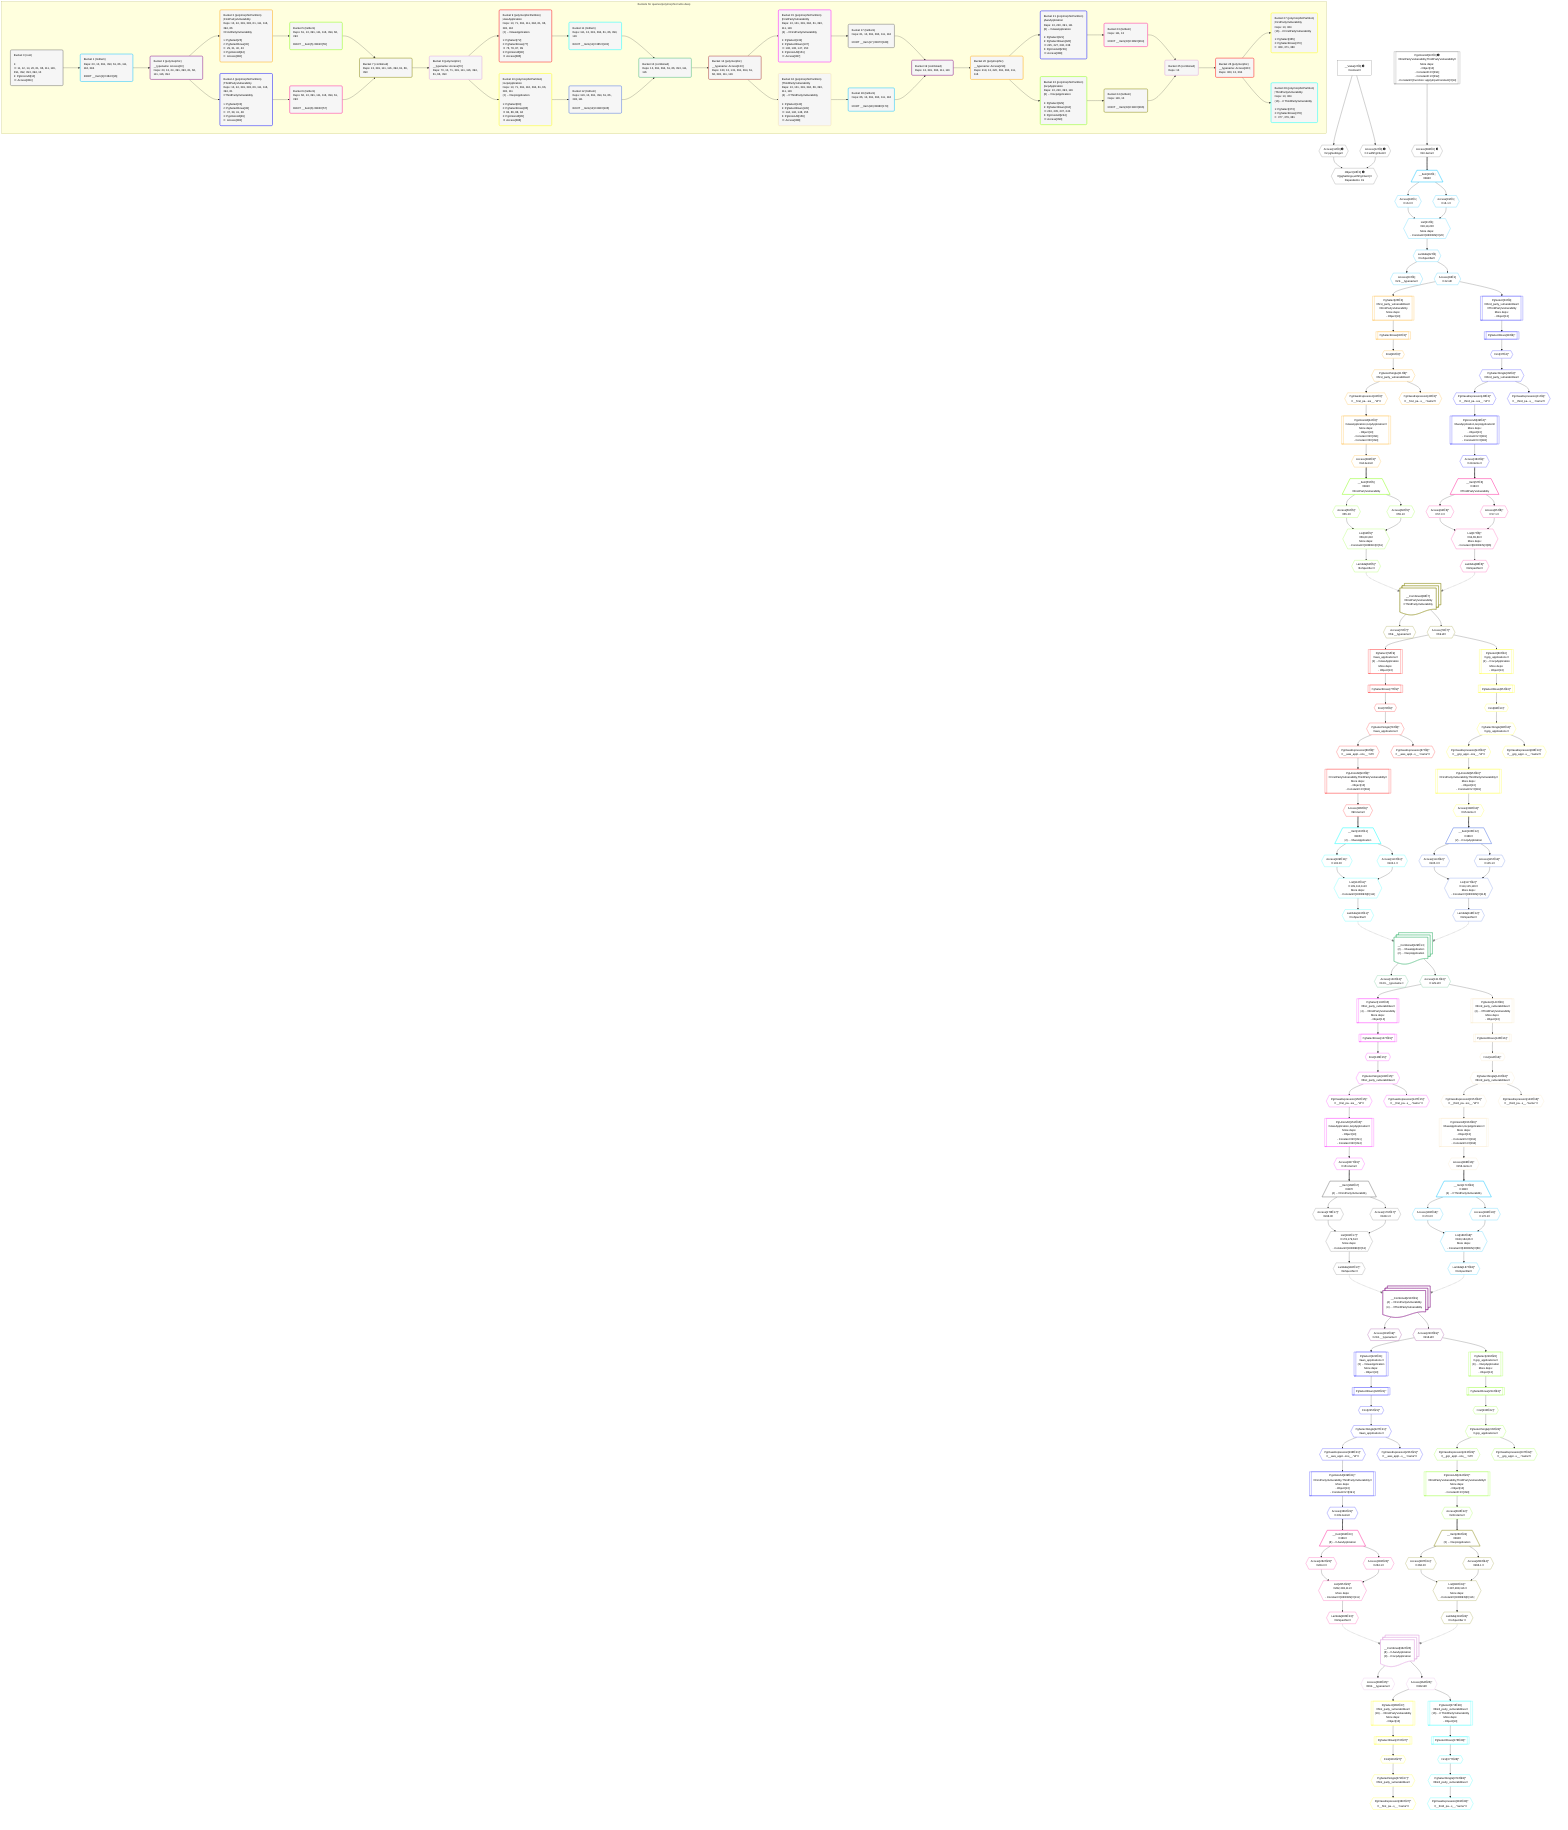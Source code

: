 %%{init: {'themeVariables': { 'fontSize': '12px'}}}%%
graph TD
    classDef path fill:#eee,stroke:#000,color:#000
    classDef plan fill:#fff,stroke-width:1px,color:#000
    classDef itemplan fill:#fff,stroke-width:2px,color:#000
    classDef unbatchedplan fill:#dff,stroke-width:1px,color:#000
    classDef sideeffectplan fill:#fcc,stroke-width:2px,color:#000
    classDef bucket fill:#f6f6f6,color:#000,stroke-width:2px,text-align:left

    subgraph "Buckets for queries/polymorphic/vulns.deep"
    Bucket0("Bucket 0 (root)<br /><br />1: <br />ᐳ: 11, 12, 14, 20, 61, 66, 111, 116, 391, 392, 393, 394, 13<br />2: PgUnionAll[10]<br />ᐳ: Access[384]"):::bucket
    Bucket1("Bucket 1 (listItem)<br />Deps: 20, 13, 391, 393, 61, 66, 111, 116, 394<br /><br />ROOT __Item{1}ᐸ384ᐳ[16]"):::bucket
    Bucket2("Bucket 2 (polymorphic)<br />__typename: Access[23]<br />Deps: 23, 13, 24, 391, 393, 61, 66, 111, 116, 394"):::bucket
    Bucket3("Bucket 3 (polymorphicPartition)<br />|FirstPartyVulnerability<br />Deps: 13, 24, 391, 393, 61, 111, 116, 394, 66<br />ᐳFirstPartyVulnerability<br /><br />1: PgSelect[25]<br />2: PgSelectRows[30]<br />ᐳ: 29, 31, 40, 43<br />3: PgUnionAll[44]<br />ᐳ: Access[382]"):::bucket
    Bucket4("Bucket 4 (polymorphicPartition)<br />|ThirdPartyVulnerability<br />Deps: 13, 24, 391, 393, 66, 111, 116, 394, 61<br />ᐳThirdPartyVulnerability<br /><br />1: PgSelect[33]<br />2: PgSelectRows[38]<br />ᐳ: 37, 39, 41, 48<br />3: PgUnionAll[49]<br />ᐳ: Access[383]"):::bucket
    Bucket5("Bucket 5 (listItem)<br />Deps: 61, 13, 391, 111, 116, 394, 66, 393<br /><br />ROOT __Item{5}ᐸ382ᐳ[55]"):::bucket
    Bucket6("Bucket 6 (listItem)<br />Deps: 66, 13, 391, 111, 116, 394, 61, 393<br /><br />ROOT __Item{6}ᐸ383ᐳ[57]"):::bucket
    Bucket7("Bucket 7 (combined)<br />Deps: 13, 391, 111, 116, 394, 61, 66, 393"):::bucket
    Bucket8("Bucket 8 (polymorphic)<br />__typename: Access[70]<br />Deps: 70, 13, 71, 391, 111, 116, 394, 61, 66, 393"):::bucket
    Bucket9("Bucket 9 (polymorphicPartition)<br />|AwsApplication<br />Deps: 13, 71, 391, 111, 394, 61, 66, 393, 116<br />(2) ...ᐳAwsApplication<br /><br />1: PgSelect[72]<br />2: PgSelectRows[77]<br />ᐳ: 76, 78, 87, 89<br />3: PgUnionAll[90]<br />ᐳ: Access[385]"):::bucket
    Bucket10("Bucket 10 (polymorphicPartition)<br />|GcpApplication<br />Deps: 13, 71, 391, 116, 394, 61, 66, 393, 111<br />(2) ...ᐳGcpApplication<br /><br />1: PgSelect[80]<br />2: PgSelectRows[85]<br />ᐳ: 84, 86, 88, 94<br />3: PgUnionAll[95]<br />ᐳ: Access[386]"):::bucket
    Bucket11("Bucket 11 (listItem)<br />Deps: 111, 13, 391, 394, 61, 66, 393, 116<br /><br />ROOT __Item{11}ᐸ385ᐳ[103]"):::bucket
    Bucket12("Bucket 12 (listItem)<br />Deps: 116, 13, 391, 394, 61, 66, 393, 111<br /><br />ROOT __Item{12}ᐸ386ᐳ[105]"):::bucket
    Bucket13("Bucket 13 (combined)<br />Deps: 13, 391, 394, 61, 66, 393, 111, 116"):::bucket
    Bucket14("Bucket 14 (polymorphic)<br />__typename: Access[130]<br />Deps: 130, 13, 131, 391, 394, 61, 66, 393, 111, 116"):::bucket
    Bucket15("Bucket 15 (polymorphicPartition)<br />|FirstPartyVulnerability<br />Deps: 13, 131, 391, 394, 61, 393, 111, 116<br />(4) ...ᐳFirstPartyVulnerability<br /><br />1: PgSelect[132]<br />2: PgSelectRows[137]<br />ᐳ: 136, 138, 147, 150<br />3: PgUnionAll[151]<br />ᐳ: Access[387]"):::bucket
    Bucket16("Bucket 16 (polymorphicPartition)<br />|ThirdPartyVulnerability<br />Deps: 13, 131, 391, 394, 66, 393, 111, 116<br />(4) ...ᐳThirdPartyVulnerability<br /><br />1: PgSelect[140]<br />2: PgSelectRows[145]<br />ᐳ: 144, 146, 148, 155<br />3: PgUnionAll[156]<br />ᐳ: Access[388]"):::bucket
    Bucket17("Bucket 17 (listItem)<br />Deps: 61, 13, 391, 393, 111, 116<br /><br />ROOT __Item{17}ᐸ387ᐳ[168]"):::bucket
    Bucket18("Bucket 18 (listItem)<br />Deps: 66, 13, 391, 393, 111, 116<br /><br />ROOT __Item{18}ᐸ388ᐳ[170]"):::bucket
    Bucket19("Bucket 19 (combined)<br />Deps: 13, 391, 393, 111, 116"):::bucket
    Bucket20("Bucket 20 (polymorphic)<br />__typename: Access[219]<br />Deps: 219, 13, 220, 391, 393, 111, 116"):::bucket
    Bucket21("Bucket 21 (polymorphicPartition)<br />|AwsApplication<br />Deps: 13, 220, 391, 111<br />(8) ...ᐳAwsApplication<br /><br />1: PgSelect[221]<br />2: PgSelectRows[226]<br />ᐳ: 225, 227, 236, 238<br />3: PgUnionAll[239]<br />ᐳ: Access[389]"):::bucket
    Bucket22("Bucket 22 (polymorphicPartition)<br />|GcpApplication<br />Deps: 13, 220, 393, 116<br />(8) ...ᐳGcpApplication<br /><br />1: PgSelect[229]<br />2: PgSelectRows[234]<br />ᐳ: 233, 235, 237, 243<br />3: PgUnionAll[244]<br />ᐳ: Access[390]"):::bucket
    Bucket23("Bucket 23 (listItem)<br />Deps: 111, 13<br /><br />ROOT __Item{23}ᐸ389ᐳ[264]"):::bucket
    Bucket24("Bucket 24 (listItem)<br />Deps: 116, 13<br /><br />ROOT __Item{24}ᐸ390ᐳ[266]"):::bucket
    Bucket25("Bucket 25 (combined)<br />Deps: 13"):::bucket
    Bucket26("Bucket 26 (polymorphic)<br />__typename: Access[363]<br />Deps: 363, 13, 364"):::bucket
    Bucket27("Bucket 27 (polymorphicPartition)<br />|FirstPartyVulnerability<br />Deps: 13, 364<br />(16) ...ᐳFirstPartyVulnerability<br /><br />1: PgSelect[365]<br />2: PgSelectRows[370]<br />ᐳ: 369, 371, 380"):::bucket
    Bucket28("Bucket 28 (polymorphicPartition)<br />|ThirdPartyVulnerability<br />Deps: 13, 364<br />(16) ...ᐳThirdPartyVulnerability<br /><br />1: PgSelect[373]<br />2: PgSelectRows[378]<br />ᐳ: 377, 379, 381"):::bucket
    end
    Bucket0 --> Bucket1
    Bucket1 --> Bucket2
    Bucket2 --> Bucket3 & Bucket4
    Bucket3 --> Bucket5
    Bucket4 --> Bucket6
    Bucket5 --> Bucket7
    Bucket6 --> Bucket7
    Bucket7 --> Bucket8
    Bucket8 --> Bucket9 & Bucket10
    Bucket9 --> Bucket11
    Bucket10 --> Bucket12
    Bucket11 --> Bucket13
    Bucket12 --> Bucket13
    Bucket13 --> Bucket14
    Bucket14 --> Bucket15 & Bucket16
    Bucket15 --> Bucket17
    Bucket16 --> Bucket18
    Bucket17 --> Bucket19
    Bucket18 --> Bucket19
    Bucket19 --> Bucket20
    Bucket20 --> Bucket21 & Bucket22
    Bucket21 --> Bucket23
    Bucket22 --> Bucket24
    Bucket23 --> Bucket25
    Bucket24 --> Bucket25
    Bucket25 --> Bucket26
    Bucket26 --> Bucket27 & Bucket28

    %% plan dependencies
    PgUnionAll10[["PgUnionAll[10∈0] ➊<br />ᐸFirstPartyVulnerability,ThirdPartyVulnerabilityᐳ<br />More deps:<br />- Object[13]<br />- Constantᐸ2ᐳ[391]<br />- Constantᐸ1ᐳ[392]<br />- Constantᐸ[Function: applyInputConstant]ᐳ[14]"]]:::plan
    Object13{{"Object[13∈0] ➊<br />ᐸ{pgSettings,withPgClient}ᐳ<br />Dependents: 19"}}:::plan
    Access11{{"Access[11∈0] ➊<br />ᐸ2.pgSettingsᐳ"}}:::plan
    Access12{{"Access[12∈0] ➊<br />ᐸ2.withPgClientᐳ"}}:::plan
    Access11 & Access12 --> Object13
    __Value2["__Value[2∈0] ➊<br />ᐸcontextᐳ"]:::plan
    __Value2 --> Access11
    __Value2 --> Access12
    Access384{{"Access[384∈0] ➊<br />ᐸ10.itemsᐳ"}}:::plan
    PgUnionAll10 --> Access384
    List21{{"List[21∈1]<br />ᐸ18,19,20ᐳ<br />More deps:<br />- Constantᐸ[HIDDEN]ᐳ[20]"}}:::plan
    Access18{{"Access[18∈1]<br />ᐸ16.0ᐳ"}}:::plan
    Access19{{"Access[19∈1]<br />ᐸ16.1ᐳ"}}:::plan
    Access18 & Access19 --> List21
    __Item16[/"__Item[16∈1]<br />ᐸ384ᐳ"\]:::itemplan
    Access384 ==> __Item16
    __Item16 --> Access18
    __Item16 --> Access19
    Lambda22{{"Lambda[22∈1]<br />ᐸtoSpecifierᐳ"}}:::plan
    List21 --> Lambda22
    Access23{{"Access[23∈1]<br />ᐸ22.__typenameᐳ"}}:::plan
    Lambda22 --> Access23
    Access24{{"Access[24∈1]<br />ᐸ22.idᐳ"}}:::plan
    Lambda22 --> Access24
    PgUnionAll44[["PgUnionAll[44∈3]^<br />ᐸAwsApplication,GcpApplicationᐳ<br />More deps:<br />- Object[13]<br />- Constantᐸ2ᐳ[391]<br />- Constantᐸ3ᐳ[393]"]]:::plan
    PgClassExpression43{{"PgClassExpression[43∈3]^<br />ᐸ__first_pa...ies__.”id”ᐳ"}}:::plan
    PgClassExpression43 --> PgUnionAll44
    PgSelect25[["PgSelect[25∈3]<br />ᐸfirst_party_vulnerabilitiesᐳ<br />ᐳFirstPartyVulnerability<br />More deps:<br />- Object[13]"]]:::plan
    Access24 --> PgSelect25
    First29{{"First[29∈3]^"}}:::plan
    PgSelectRows30[["PgSelectRows[30∈3]^"]]:::plan
    PgSelectRows30 --> First29
    PgSelect25 --> PgSelectRows30
    PgSelectSingle31{{"PgSelectSingle[31∈3]^<br />ᐸfirst_party_vulnerabilitiesᐳ"}}:::plan
    First29 --> PgSelectSingle31
    PgClassExpression40{{"PgClassExpression[40∈3]^<br />ᐸ__first_pa...s__.”name”ᐳ"}}:::plan
    PgSelectSingle31 --> PgClassExpression40
    PgSelectSingle31 --> PgClassExpression43
    Access382{{"Access[382∈3]^<br />ᐸ44.itemsᐳ"}}:::plan
    PgUnionAll44 --> Access382
    PgUnionAll49[["PgUnionAll[49∈4]^<br />ᐸAwsApplication,GcpApplicationᐳ<br />More deps:<br />- Object[13]<br />- Constantᐸ2ᐳ[391]<br />- Constantᐸ3ᐳ[393]"]]:::plan
    PgClassExpression48{{"PgClassExpression[48∈4]^<br />ᐸ__third_pa...ies__.”id”ᐳ"}}:::plan
    PgClassExpression48 --> PgUnionAll49
    PgSelect33[["PgSelect[33∈4]<br />ᐸthird_party_vulnerabilitiesᐳ<br />ᐳThirdPartyVulnerability<br />More deps:<br />- Object[13]"]]:::plan
    Access24 --> PgSelect33
    First37{{"First[37∈4]^"}}:::plan
    PgSelectRows38[["PgSelectRows[38∈4]^"]]:::plan
    PgSelectRows38 --> First37
    PgSelect33 --> PgSelectRows38
    PgSelectSingle39{{"PgSelectSingle[39∈4]^<br />ᐸthird_party_vulnerabilitiesᐳ"}}:::plan
    First37 --> PgSelectSingle39
    PgClassExpression41{{"PgClassExpression[41∈4]^<br />ᐸ__third_pa...s__.”name”ᐳ"}}:::plan
    PgSelectSingle39 --> PgClassExpression41
    PgSelectSingle39 --> PgClassExpression48
    Access383{{"Access[383∈4]^<br />ᐸ49.itemsᐳ"}}:::plan
    PgUnionAll49 --> Access383
    List62{{"List[62∈5]^<br />ᐸ59,60,61ᐳ<br />More deps:<br />- Constantᐸ[HIDDEN]ᐳ[61]"}}:::plan
    Access59{{"Access[59∈5]^<br />ᐸ55.0ᐳ"}}:::plan
    Access60{{"Access[60∈5]^<br />ᐸ55.1ᐳ"}}:::plan
    Access59 & Access60 --> List62
    __Item55[/"__Item[55∈5]<br />ᐸ382ᐳ<br />ᐳFirstPartyVulnerability"\]:::itemplan
    Access382 ==> __Item55
    __Item55 --> Access59
    __Item55 --> Access60
    Lambda63{{"Lambda[63∈5]^<br />ᐸtoSpecifierᐳ"}}:::plan
    List62 --> Lambda63
    List67{{"List[67∈6]^<br />ᐸ64,65,66ᐳ<br />More deps:<br />- Constantᐸ[HIDDEN]ᐳ[66]"}}:::plan
    Access64{{"Access[64∈6]^<br />ᐸ57.0ᐳ"}}:::plan
    Access65{{"Access[65∈6]^<br />ᐸ57.1ᐳ"}}:::plan
    Access64 & Access65 --> List67
    __Item57[/"__Item[57∈6]<br />ᐸ383ᐳ<br />ᐳThirdPartyVulnerability"\]:::itemplan
    Access383 ==> __Item57
    __Item57 --> Access64
    __Item57 --> Access65
    Lambda68{{"Lambda[68∈6]^<br />ᐸtoSpecifierᐳ"}}:::plan
    List67 --> Lambda68
    Access70{{"Access[70∈7]^<br />ᐸ69.__typenameᐳ"}}:::plan
    __Value69:::plan@{shape: docs, label: "__Combined[69∈7]<br />ᐳFirstPartyVulnerability<br />ᐳThirdPartyVulnerability"}
    __Value69 --> Access70
    Access71{{"Access[71∈7]^<br />ᐸ69.idᐳ"}}:::plan
    __Value69 --> Access71
    PgUnionAll90[["PgUnionAll[90∈9]^<br />ᐸFirstPartyVulnerability,ThirdPartyVulnerabilityᐳ<br />More deps:<br />- Object[13]<br />- Constantᐸ2ᐳ[391]"]]:::plan
    PgClassExpression89{{"PgClassExpression[89∈9]^<br />ᐸ__aws_appl...ons__.”id”ᐳ"}}:::plan
    PgClassExpression89 --> PgUnionAll90
    PgSelect72[["PgSelect[72∈9]<br />ᐸaws_applicationsᐳ<br />(2) ...ᐳAwsApplication<br />More deps:<br />- Object[13]"]]:::plan
    Access71 --> PgSelect72
    First76{{"First[76∈9]^"}}:::plan
    PgSelectRows77[["PgSelectRows[77∈9]^"]]:::plan
    PgSelectRows77 --> First76
    PgSelect72 --> PgSelectRows77
    PgSelectSingle78{{"PgSelectSingle[78∈9]^<br />ᐸaws_applicationsᐳ"}}:::plan
    First76 --> PgSelectSingle78
    PgClassExpression87{{"PgClassExpression[87∈9]^<br />ᐸ__aws_appl...s__.”name”ᐳ"}}:::plan
    PgSelectSingle78 --> PgClassExpression87
    PgSelectSingle78 --> PgClassExpression89
    Access385{{"Access[385∈9]^<br />ᐸ90.itemsᐳ"}}:::plan
    PgUnionAll90 --> Access385
    PgUnionAll95[["PgUnionAll[95∈10]^<br />ᐸFirstPartyVulnerability,ThirdPartyVulnerabilityᐳ<br />More deps:<br />- Object[13]<br />- Constantᐸ2ᐳ[391]"]]:::plan
    PgClassExpression94{{"PgClassExpression[94∈10]^<br />ᐸ__gcp_appl...ons__.”id”ᐳ"}}:::plan
    PgClassExpression94 --> PgUnionAll95
    PgSelect80[["PgSelect[80∈10]<br />ᐸgcp_applicationsᐳ<br />(2) ...ᐳGcpApplication<br />More deps:<br />- Object[13]"]]:::plan
    Access71 --> PgSelect80
    First84{{"First[84∈10]^"}}:::plan
    PgSelectRows85[["PgSelectRows[85∈10]^"]]:::plan
    PgSelectRows85 --> First84
    PgSelect80 --> PgSelectRows85
    PgSelectSingle86{{"PgSelectSingle[86∈10]^<br />ᐸgcp_applicationsᐳ"}}:::plan
    First84 --> PgSelectSingle86
    PgClassExpression88{{"PgClassExpression[88∈10]^<br />ᐸ__gcp_appl...s__.”name”ᐳ"}}:::plan
    PgSelectSingle86 --> PgClassExpression88
    PgSelectSingle86 --> PgClassExpression94
    Access386{{"Access[386∈10]^<br />ᐸ95.itemsᐳ"}}:::plan
    PgUnionAll95 --> Access386
    List112{{"List[112∈11]^<br />ᐸ109,110,111ᐳ<br />More deps:<br />- Constantᐸ[HIDDEN]ᐳ[111]"}}:::plan
    Access109{{"Access[109∈11]^<br />ᐸ103.0ᐳ"}}:::plan
    Access110{{"Access[110∈11]^<br />ᐸ103.1ᐳ"}}:::plan
    Access109 & Access110 --> List112
    __Item103[/"__Item[103∈11]<br />ᐸ385ᐳ<br />(2) ...ᐳAwsApplication"\]:::itemplan
    Access385 ==> __Item103
    __Item103 --> Access109
    __Item103 --> Access110
    Lambda113{{"Lambda[113∈11]^<br />ᐸtoSpecifierᐳ"}}:::plan
    List112 --> Lambda113
    List117{{"List[117∈12]^<br />ᐸ114,115,116ᐳ<br />More deps:<br />- Constantᐸ[HIDDEN]ᐳ[116]"}}:::plan
    Access114{{"Access[114∈12]^<br />ᐸ105.0ᐳ"}}:::plan
    Access115{{"Access[115∈12]^<br />ᐸ105.1ᐳ"}}:::plan
    Access114 & Access115 --> List117
    __Item105[/"__Item[105∈12]<br />ᐸ386ᐳ<br />(2) ...ᐳGcpApplication"\]:::itemplan
    Access386 ==> __Item105
    __Item105 --> Access114
    __Item105 --> Access115
    Lambda118{{"Lambda[118∈12]^<br />ᐸtoSpecifierᐳ"}}:::plan
    List117 --> Lambda118
    Access130{{"Access[130∈13]^<br />ᐸ129.__typenameᐳ"}}:::plan
    __Value129:::plan@{shape: docs, label: "__Combined[129∈13]<br />(2) ...ᐳAwsApplication<br />(2) ...ᐳGcpApplication"}
    __Value129 --> Access130
    Access131{{"Access[131∈13]^<br />ᐸ129.idᐳ"}}:::plan
    __Value129 --> Access131
    PgUnionAll151[["PgUnionAll[151∈15]^<br />ᐸAwsApplication,GcpApplicationᐳ<br />More deps:<br />- Object[13]<br />- Constantᐸ2ᐳ[391]<br />- Constantᐸ4ᐳ[394]"]]:::plan
    PgClassExpression150{{"PgClassExpression[150∈15]^<br />ᐸ__first_pa...ies__.”id”ᐳ"}}:::plan
    PgClassExpression150 --> PgUnionAll151
    PgSelect132[["PgSelect[132∈15]<br />ᐸfirst_party_vulnerabilitiesᐳ<br />(4) ...ᐳFirstPartyVulnerability<br />More deps:<br />- Object[13]"]]:::plan
    Access131 --> PgSelect132
    First136{{"First[136∈15]^"}}:::plan
    PgSelectRows137[["PgSelectRows[137∈15]^"]]:::plan
    PgSelectRows137 --> First136
    PgSelect132 --> PgSelectRows137
    PgSelectSingle138{{"PgSelectSingle[138∈15]^<br />ᐸfirst_party_vulnerabilitiesᐳ"}}:::plan
    First136 --> PgSelectSingle138
    PgClassExpression147{{"PgClassExpression[147∈15]^<br />ᐸ__first_pa...s__.”name”ᐳ"}}:::plan
    PgSelectSingle138 --> PgClassExpression147
    PgSelectSingle138 --> PgClassExpression150
    Access387{{"Access[387∈15]^<br />ᐸ151.itemsᐳ"}}:::plan
    PgUnionAll151 --> Access387
    PgUnionAll156[["PgUnionAll[156∈16]^<br />ᐸAwsApplication,GcpApplicationᐳ<br />More deps:<br />- Object[13]<br />- Constantᐸ2ᐳ[391]<br />- Constantᐸ4ᐳ[394]"]]:::plan
    PgClassExpression155{{"PgClassExpression[155∈16]^<br />ᐸ__third_pa...ies__.”id”ᐳ"}}:::plan
    PgClassExpression155 --> PgUnionAll156
    PgSelect140[["PgSelect[140∈16]<br />ᐸthird_party_vulnerabilitiesᐳ<br />(4) ...ᐳThirdPartyVulnerability<br />More deps:<br />- Object[13]"]]:::plan
    Access131 --> PgSelect140
    First144{{"First[144∈16]^"}}:::plan
    PgSelectRows145[["PgSelectRows[145∈16]^"]]:::plan
    PgSelectRows145 --> First144
    PgSelect140 --> PgSelectRows145
    PgSelectSingle146{{"PgSelectSingle[146∈16]^<br />ᐸthird_party_vulnerabilitiesᐳ"}}:::plan
    First144 --> PgSelectSingle146
    PgClassExpression148{{"PgClassExpression[148∈16]^<br />ᐸ__third_pa...s__.”name”ᐳ"}}:::plan
    PgSelectSingle146 --> PgClassExpression148
    PgSelectSingle146 --> PgClassExpression155
    Access388{{"Access[388∈16]^<br />ᐸ156.itemsᐳ"}}:::plan
    PgUnionAll156 --> Access388
    List181{{"List[181∈17]^<br />ᐸ178,179,61ᐳ<br />More deps:<br />- Constantᐸ[HIDDEN]ᐳ[61]"}}:::plan
    Access178{{"Access[178∈17]^<br />ᐸ168.0ᐳ"}}:::plan
    Access179{{"Access[179∈17]^<br />ᐸ168.1ᐳ"}}:::plan
    Access178 & Access179 --> List181
    __Item168[/"__Item[168∈17]<br />ᐸ387ᐳ<br />(4) ...ᐳFirstPartyVulnerability"\]:::itemplan
    Access387 ==> __Item168
    __Item168 --> Access178
    __Item168 --> Access179
    Lambda182{{"Lambda[182∈17]^<br />ᐸtoSpecifierᐳ"}}:::plan
    List181 --> Lambda182
    List186{{"List[186∈18]^<br />ᐸ183,184,66ᐳ<br />More deps:<br />- Constantᐸ[HIDDEN]ᐳ[66]"}}:::plan
    Access183{{"Access[183∈18]^<br />ᐸ170.0ᐳ"}}:::plan
    Access184{{"Access[184∈18]^<br />ᐸ170.1ᐳ"}}:::plan
    Access183 & Access184 --> List186
    __Item170[/"__Item[170∈18]<br />ᐸ388ᐳ<br />(4) ...ᐳThirdPartyVulnerability"\]:::itemplan
    Access388 ==> __Item170
    __Item170 --> Access183
    __Item170 --> Access184
    Lambda187{{"Lambda[187∈18]^<br />ᐸtoSpecifierᐳ"}}:::plan
    List186 --> Lambda187
    Access219{{"Access[219∈19]^<br />ᐸ218.__typenameᐳ"}}:::plan
    __Value218:::plan@{shape: docs, label: "__Combined[218∈19]<br />(4) ...ᐳFirstPartyVulnerability<br />(4) ...ᐳThirdPartyVulnerability"}
    __Value218 --> Access219
    Access220{{"Access[220∈19]^<br />ᐸ218.idᐳ"}}:::plan
    __Value218 --> Access220
    PgUnionAll239[["PgUnionAll[239∈21]^<br />ᐸFirstPartyVulnerability,ThirdPartyVulnerabilityᐳ<br />More deps:<br />- Object[13]<br />- Constantᐸ2ᐳ[391]"]]:::plan
    PgClassExpression238{{"PgClassExpression[238∈21]^<br />ᐸ__aws_appl...ons__.”id”ᐳ"}}:::plan
    PgClassExpression238 --> PgUnionAll239
    PgSelect221[["PgSelect[221∈21]<br />ᐸaws_applicationsᐳ<br />(8) ...ᐳAwsApplication<br />More deps:<br />- Object[13]"]]:::plan
    Access220 --> PgSelect221
    First225{{"First[225∈21]^"}}:::plan
    PgSelectRows226[["PgSelectRows[226∈21]^"]]:::plan
    PgSelectRows226 --> First225
    PgSelect221 --> PgSelectRows226
    PgSelectSingle227{{"PgSelectSingle[227∈21]^<br />ᐸaws_applicationsᐳ"}}:::plan
    First225 --> PgSelectSingle227
    PgClassExpression236{{"PgClassExpression[236∈21]^<br />ᐸ__aws_appl...s__.”name”ᐳ"}}:::plan
    PgSelectSingle227 --> PgClassExpression236
    PgSelectSingle227 --> PgClassExpression238
    Access389{{"Access[389∈21]^<br />ᐸ239.itemsᐳ"}}:::plan
    PgUnionAll239 --> Access389
    PgUnionAll244[["PgUnionAll[244∈22]^<br />ᐸFirstPartyVulnerability,ThirdPartyVulnerabilityᐳ<br />More deps:<br />- Object[13]<br />- Constantᐸ3ᐳ[393]"]]:::plan
    PgClassExpression243{{"PgClassExpression[243∈22]^<br />ᐸ__gcp_appl...ons__.”id”ᐳ"}}:::plan
    PgClassExpression243 --> PgUnionAll244
    PgSelect229[["PgSelect[229∈22]<br />ᐸgcp_applicationsᐳ<br />(8) ...ᐳGcpApplication<br />More deps:<br />- Object[13]"]]:::plan
    Access220 --> PgSelect229
    First233{{"First[233∈22]^"}}:::plan
    PgSelectRows234[["PgSelectRows[234∈22]^"]]:::plan
    PgSelectRows234 --> First233
    PgSelect229 --> PgSelectRows234
    PgSelectSingle235{{"PgSelectSingle[235∈22]^<br />ᐸgcp_applicationsᐳ"}}:::plan
    First233 --> PgSelectSingle235
    PgClassExpression237{{"PgClassExpression[237∈22]^<br />ᐸ__gcp_appl...s__.”name”ᐳ"}}:::plan
    PgSelectSingle235 --> PgClassExpression237
    PgSelectSingle235 --> PgClassExpression243
    Access390{{"Access[390∈22]^<br />ᐸ244.itemsᐳ"}}:::plan
    PgUnionAll244 --> Access390
    List285{{"List[285∈23]^<br />ᐸ282,283,111ᐳ<br />More deps:<br />- Constantᐸ[HIDDEN]ᐳ[111]"}}:::plan
    Access282{{"Access[282∈23]^<br />ᐸ264.0ᐳ"}}:::plan
    Access283{{"Access[283∈23]^<br />ᐸ264.1ᐳ"}}:::plan
    Access282 & Access283 --> List285
    __Item264[/"__Item[264∈23]<br />ᐸ389ᐳ<br />(8) ...ᐳAwsApplication"\]:::itemplan
    Access389 ==> __Item264
    __Item264 --> Access282
    __Item264 --> Access283
    Lambda286{{"Lambda[286∈23]^<br />ᐸtoSpecifierᐳ"}}:::plan
    List285 --> Lambda286
    List290{{"List[290∈24]^<br />ᐸ287,288,116ᐳ<br />More deps:<br />- Constantᐸ[HIDDEN]ᐳ[116]"}}:::plan
    Access287{{"Access[287∈24]^<br />ᐸ266.0ᐳ"}}:::plan
    Access288{{"Access[288∈24]^<br />ᐸ266.1ᐳ"}}:::plan
    Access287 & Access288 --> List290
    __Item266[/"__Item[266∈24]<br />ᐸ390ᐳ<br />(8) ...ᐳGcpApplication"\]:::itemplan
    Access390 ==> __Item266
    __Item266 --> Access287
    __Item266 --> Access288
    Lambda291{{"Lambda[291∈24]^<br />ᐸtoSpecifierᐳ"}}:::plan
    List290 --> Lambda291
    Access363{{"Access[363∈25]^<br />ᐸ362.__typenameᐳ"}}:::plan
    __Value362:::plan@{shape: docs, label: "__Combined[362∈25]<br />(8) ...ᐳAwsApplication<br />(8) ...ᐳGcpApplication"}
    __Value362 --> Access363
    Access364{{"Access[364∈25]^<br />ᐸ362.idᐳ"}}:::plan
    __Value362 --> Access364
    PgSelect365[["PgSelect[365∈27]<br />ᐸfirst_party_vulnerabilitiesᐳ<br />(16) ...ᐳFirstPartyVulnerability<br />More deps:<br />- Object[13]"]]:::plan
    Access364 --> PgSelect365
    First369{{"First[369∈27]^"}}:::plan
    PgSelectRows370[["PgSelectRows[370∈27]^"]]:::plan
    PgSelectRows370 --> First369
    PgSelect365 --> PgSelectRows370
    PgSelectSingle371{{"PgSelectSingle[371∈27]^<br />ᐸfirst_party_vulnerabilitiesᐳ"}}:::plan
    First369 --> PgSelectSingle371
    PgClassExpression380{{"PgClassExpression[380∈27]^<br />ᐸ__first_pa...s__.”name”ᐳ"}}:::plan
    PgSelectSingle371 --> PgClassExpression380
    PgSelect373[["PgSelect[373∈28]<br />ᐸthird_party_vulnerabilitiesᐳ<br />(16) ...ᐳThirdPartyVulnerability<br />More deps:<br />- Object[13]"]]:::plan
    Access364 --> PgSelect373
    First377{{"First[377∈28]^"}}:::plan
    PgSelectRows378[["PgSelectRows[378∈28]^"]]:::plan
    PgSelectRows378 --> First377
    PgSelect373 --> PgSelectRows378
    PgSelectSingle379{{"PgSelectSingle[379∈28]^<br />ᐸthird_party_vulnerabilitiesᐳ"}}:::plan
    First377 --> PgSelectSingle379
    PgClassExpression381{{"PgClassExpression[381∈28]^<br />ᐸ__third_pa...s__.”name”ᐳ"}}:::plan
    PgSelectSingle379 --> PgClassExpression381

    %% define steps
    classDef bucket0 stroke:#696969
    class Bucket0,__Value2,PgUnionAll10,Access11,Access12,Object13,Access384 bucket0
    classDef bucket1 stroke:#00bfff
    class Bucket1,__Item16,Access18,Access19,List21,Lambda22,Access23,Access24 bucket1
    classDef bucket2 stroke:#7f007f
    class Bucket2 bucket2
    classDef bucket3 stroke:#ffa500
    class Bucket3,PgSelect25,First29,PgSelectRows30,PgSelectSingle31,PgClassExpression40,PgClassExpression43,PgUnionAll44,Access382 bucket3
    classDef bucket4 stroke:#0000ff
    class Bucket4,PgSelect33,First37,PgSelectRows38,PgSelectSingle39,PgClassExpression41,PgClassExpression48,PgUnionAll49,Access383 bucket4
    classDef bucket5 stroke:#7fff00
    class Bucket5,__Item55,Access59,Access60,List62,Lambda63 bucket5
    classDef bucket6 stroke:#ff1493
    class Bucket6,__Item57,Access64,Access65,List67,Lambda68 bucket6
    classDef bucket7 stroke:#808000
    class Bucket7,__Value69,Access70,Access71 bucket7
    classDef bucket8 stroke:#dda0dd
    class Bucket8 bucket8
    classDef bucket9 stroke:#ff0000
    class Bucket9,PgSelect72,First76,PgSelectRows77,PgSelectSingle78,PgClassExpression87,PgClassExpression89,PgUnionAll90,Access385 bucket9
    classDef bucket10 stroke:#ffff00
    class Bucket10,PgSelect80,First84,PgSelectRows85,PgSelectSingle86,PgClassExpression88,PgClassExpression94,PgUnionAll95,Access386 bucket10
    classDef bucket11 stroke:#00ffff
    class Bucket11,__Item103,Access109,Access110,List112,Lambda113 bucket11
    classDef bucket12 stroke:#4169e1
    class Bucket12,__Item105,Access114,Access115,List117,Lambda118 bucket12
    classDef bucket13 stroke:#3cb371
    class Bucket13,__Value129,Access130,Access131 bucket13
    classDef bucket14 stroke:#a52a2a
    class Bucket14 bucket14
    classDef bucket15 stroke:#ff00ff
    class Bucket15,PgSelect132,First136,PgSelectRows137,PgSelectSingle138,PgClassExpression147,PgClassExpression150,PgUnionAll151,Access387 bucket15
    classDef bucket16 stroke:#f5deb3
    class Bucket16,PgSelect140,First144,PgSelectRows145,PgSelectSingle146,PgClassExpression148,PgClassExpression155,PgUnionAll156,Access388 bucket16
    classDef bucket17 stroke:#696969
    class Bucket17,__Item168,Access178,Access179,List181,Lambda182 bucket17
    classDef bucket18 stroke:#00bfff
    class Bucket18,__Item170,Access183,Access184,List186,Lambda187 bucket18
    classDef bucket19 stroke:#7f007f
    class Bucket19,__Value218,Access219,Access220 bucket19
    classDef bucket20 stroke:#ffa500
    class Bucket20 bucket20
    classDef bucket21 stroke:#0000ff
    class Bucket21,PgSelect221,First225,PgSelectRows226,PgSelectSingle227,PgClassExpression236,PgClassExpression238,PgUnionAll239,Access389 bucket21
    classDef bucket22 stroke:#7fff00
    class Bucket22,PgSelect229,First233,PgSelectRows234,PgSelectSingle235,PgClassExpression237,PgClassExpression243,PgUnionAll244,Access390 bucket22
    classDef bucket23 stroke:#ff1493
    class Bucket23,__Item264,Access282,Access283,List285,Lambda286 bucket23
    classDef bucket24 stroke:#808000
    class Bucket24,__Item266,Access287,Access288,List290,Lambda291 bucket24
    classDef bucket25 stroke:#dda0dd
    class Bucket25,__Value362,Access363,Access364 bucket25
    classDef bucket26 stroke:#ff0000
    class Bucket26 bucket26
    classDef bucket27 stroke:#ffff00
    class Bucket27,PgSelect365,First369,PgSelectRows370,PgSelectSingle371,PgClassExpression380 bucket27
    classDef bucket28 stroke:#00ffff
    class Bucket28,PgSelect373,First377,PgSelectRows378,PgSelectSingle379,PgClassExpression381 bucket28

    Lambda63 -.-x __Value69
    Lambda68 -.-x __Value69
    Lambda113 -.-x __Value129
    Lambda118 -.-x __Value129
    Lambda182 -.-x __Value218
    Lambda187 -.-x __Value218
    Lambda286 -.-x __Value362
    Lambda291 -.-x __Value362